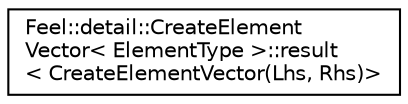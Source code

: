 digraph "Graphical Class Hierarchy"
{
 // LATEX_PDF_SIZE
  edge [fontname="Helvetica",fontsize="10",labelfontname="Helvetica",labelfontsize="10"];
  node [fontname="Helvetica",fontsize="10",shape=record];
  rankdir="LR";
  Node0 [label="Feel::detail::CreateElement\lVector\< ElementType \>::result\l\< CreateElementVector(Lhs, Rhs)\>",height=0.2,width=0.4,color="black", fillcolor="white", style="filled",URL="$structFeel_1_1detail_1_1CreateElementVector_1_1result_3_01CreateElementVector_07Lhs_00_01Rhs_08_4.html",tooltip=" "];
}
